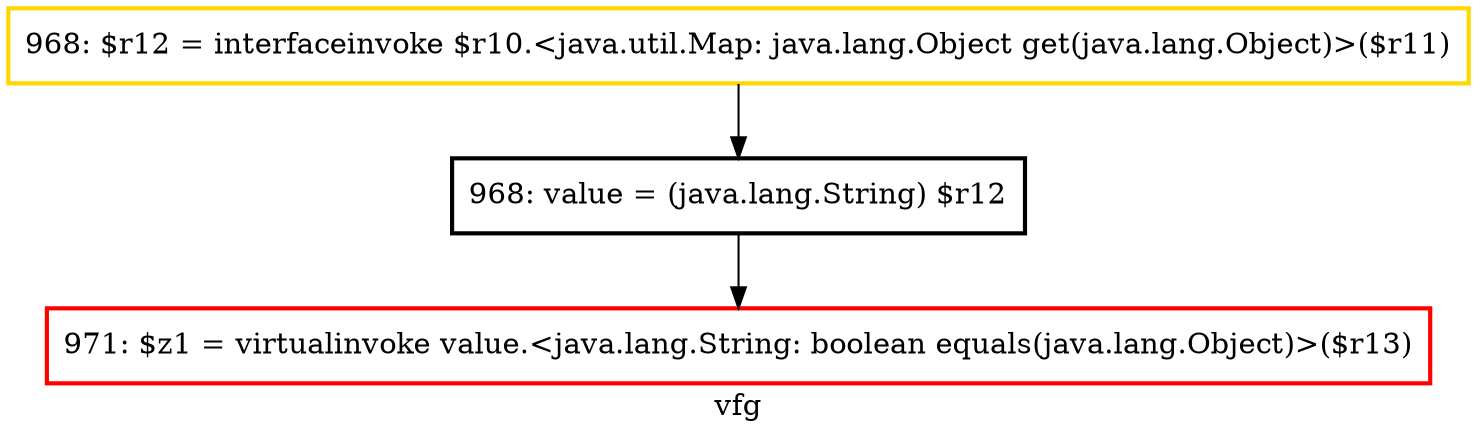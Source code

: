 digraph "vfg" {
    label="vfg";
node [shape=box];
"971: $z1 = virtualinvoke value.<java.lang.String: boolean equals(java.lang.Object)>($r13)" [style=bold] [color=red]
"968: value = (java.lang.String) $r12" [style=bold]
"968: $r12 = interfaceinvoke $r10.<java.util.Map: java.lang.Object get(java.lang.Object)>($r11)" [style=bold] [color=gold]
"968: $r12 = interfaceinvoke $r10.<java.util.Map: java.lang.Object get(java.lang.Object)>($r11)"->"968: value = (java.lang.String) $r12";

"968: value = (java.lang.String) $r12"->"971: $z1 = virtualinvoke value.<java.lang.String: boolean equals(java.lang.Object)>($r13)";

}